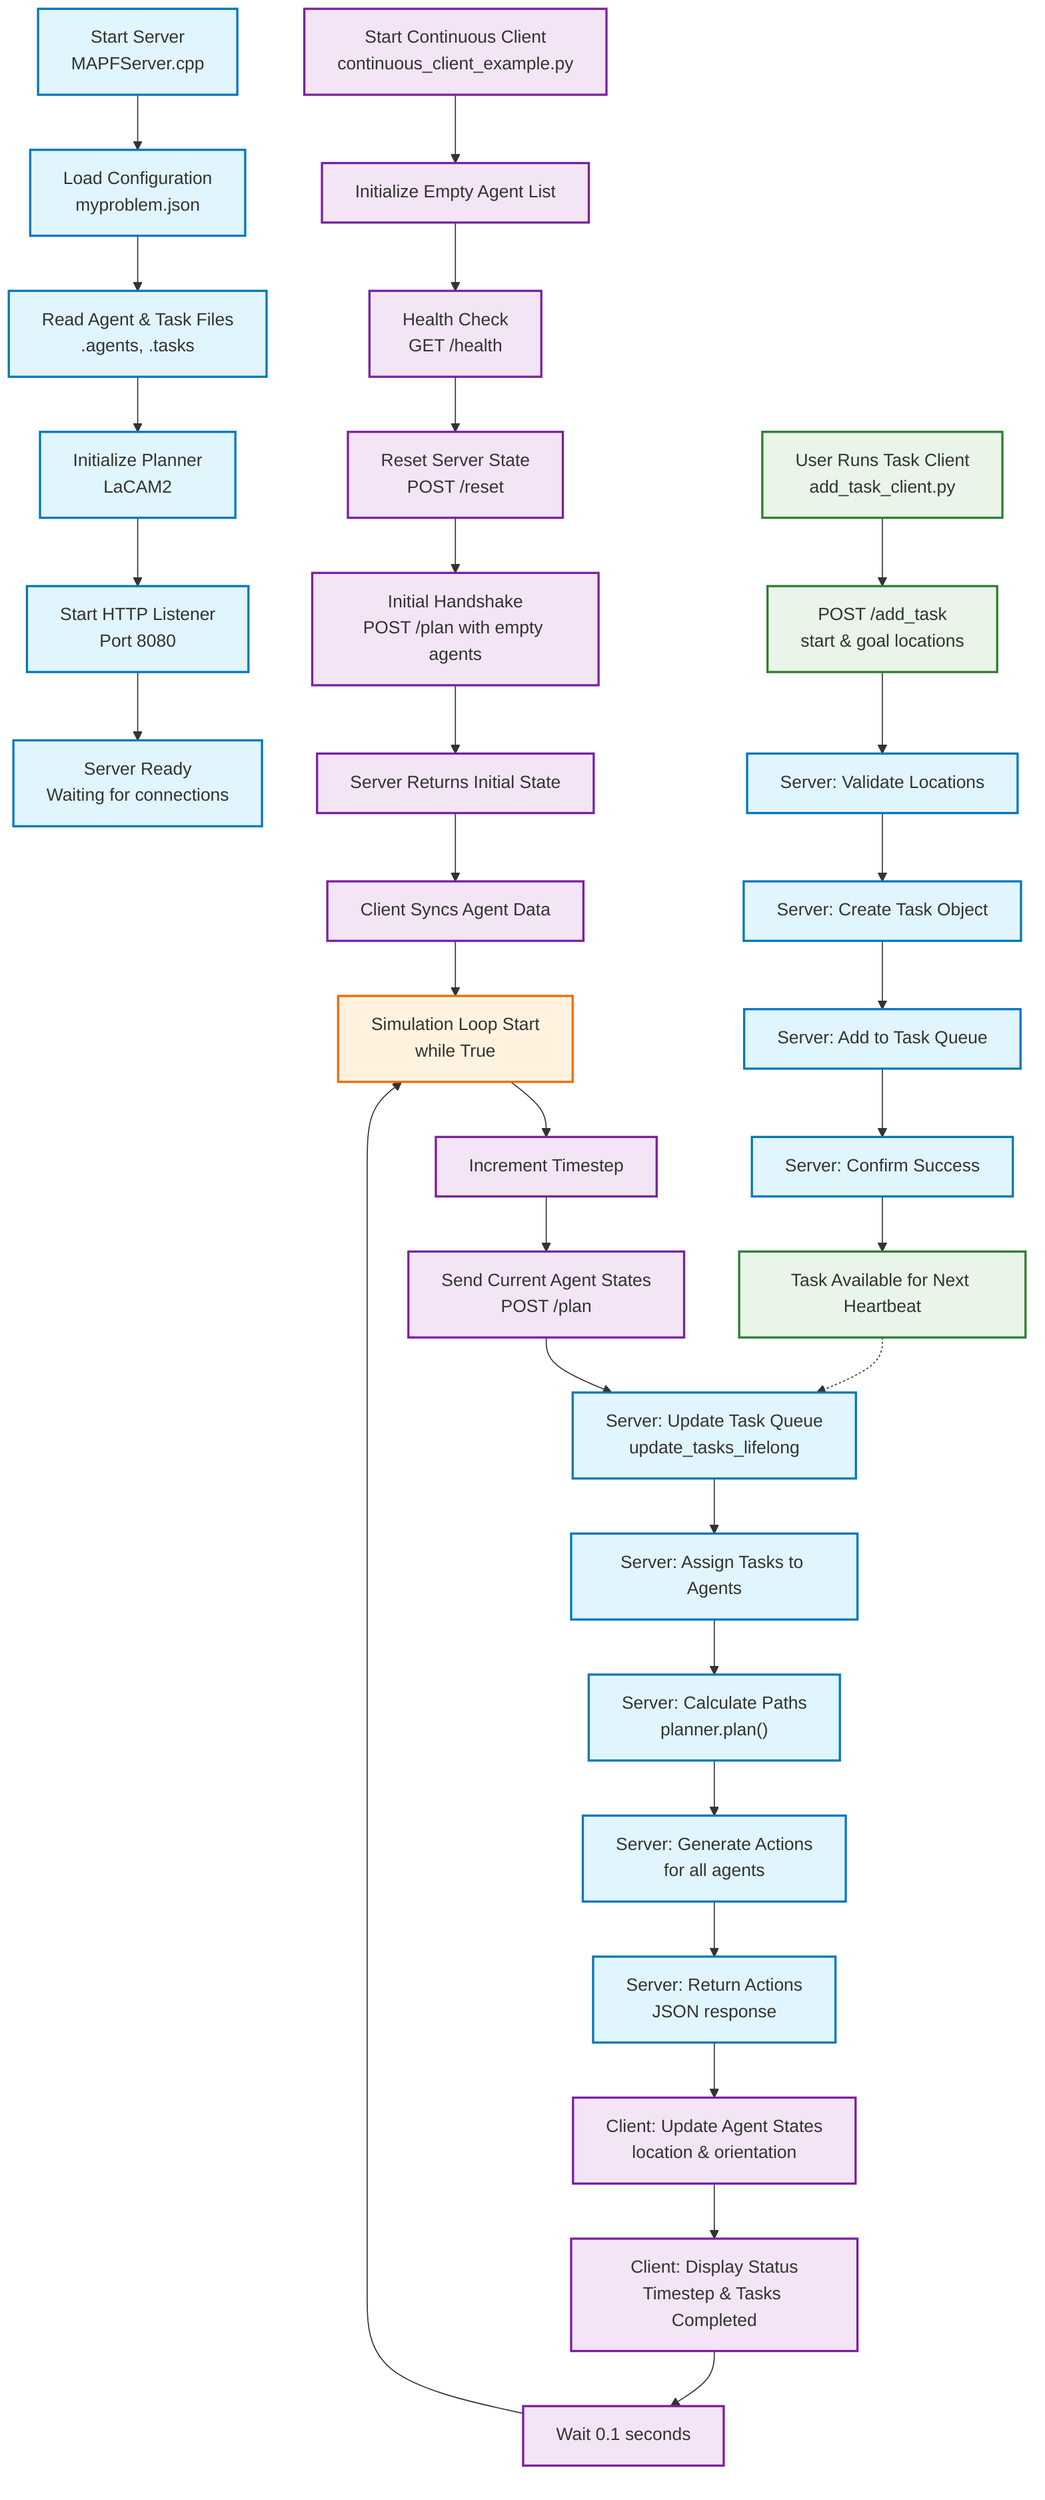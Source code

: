 flowchart TD
    A["Start Server<br/>MAPFServer.cpp"] --> B["Load Configuration<br/>myproblem.json"]
    B --> C["Read Agent & Task Files<br/>.agents, .tasks"]
    C --> D["Initialize Planner<br/>LaCAM2"]
    D --> E["Start HTTP Listener<br/>Port 8080"]
    E --> F["Server Ready<br/>Waiting for connections"]
    
    G["Start Continuous Client<br/>continuous_client_example.py"] --> H["Initialize Empty Agent List"]
    H --> I["Health Check<br/>GET /health"]
    I --> J["Reset Server State<br/>POST /reset"]
    J --> K["Initial Handshake<br/>POST /plan with empty agents"]
    K --> L["Server Returns Initial State"]
    L --> M["Client Syncs Agent Data"]
    
    M --> N["Simulation Loop Start<br/>while True"]
    N --> O["Increment Timestep"]
    O --> P["Send Current Agent States<br/>POST /plan"]
    P --> Q["Server: Update Task Queue<br/>update_tasks_lifelong"]
    Q --> R["Server: Assign Tasks to Agents"]
    R --> S["Server: Calculate Paths<br/>planner.plan()"]
    S --> T["Server: Generate Actions<br/>for all agents"]
    T --> U["Server: Return Actions<br/>JSON response"]
    U --> V["Client: Update Agent States<br/>location & orientation"]
    V --> W["Client: Display Status<br/>Timestep & Tasks Completed"]
    W --> X["Wait 0.1 seconds"]
    X --> N
    
    Y["User Runs Task Client<br/>add_task_client.py"] --> Z["POST /add_task<br/>start & goal locations"]
    Z --> AA["Server: Validate Locations"]
    AA --> BB["Server: Create Task Object"]
    BB --> CC["Server: Add to Task Queue"]
    CC --> DD["Server: Confirm Success"]
    DD --> EE["Task Available for Next Heartbeat"]
    EE -.-> Q
    
    classDef serverProcess fill:#e1f5fe,stroke:#0277bd,stroke-width:2px
    classDef clientProcess fill:#f3e5f5,stroke:#7b1fa2,stroke-width:2px
    classDef taskProcess fill:#e8f5e8,stroke:#2e7d32,stroke-width:2px
    classDef loopProcess fill:#fff3e0,stroke:#ef6c00,stroke-width:2px
    
    class A,B,C,D,E,F,Q,R,S,T,U,AA,BB,CC,DD serverProcess
    class G,H,I,J,K,L,M,O,P,V,W,X clientProcess
    class Y,Z,EE taskProcess
    class N loopProcess
